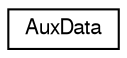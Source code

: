 digraph "Graphical Class Hierarchy"
{
  edge [fontname="FreeSans",fontsize="10",labelfontname="FreeSans",labelfontsize="10"];
  node [fontname="FreeSans",fontsize="10",shape=record];
  rankdir="LR";
  Node0 [label="AuxData",height=0.2,width=0.4,color="black", fillcolor="white", style="filled",URL="$structAuxData.html"];
}

